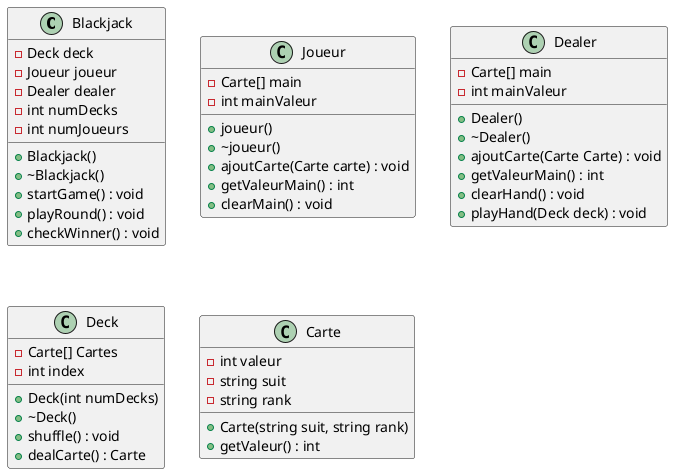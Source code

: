 @startuml Black Jack



class Blackjack {
    - Deck deck
    - Joueur joueur
    - Dealer dealer
    - int numDecks
    - int numJoueurs
    + Blackjack()
    + ~Blackjack()
    + startGame() : void
    + playRound() : void
    + checkWinner() : void
}


class Joueur {
    - Carte[] main
    - int mainValeur
    + joueur()
    + ~joueur()
    + ajoutCarte(Carte carte) : void
    + getValeurMain() : int
    + clearMain() : void
}


class Dealer {
    - Carte[] main
    - int mainValeur
    + Dealer()
    + ~Dealer()
    + ajoutCarte(Carte Carte) : void
    + getValeurMain() : int
    + clearHand() : void
    + playHand(Deck deck) : void
}


class Deck {
    - Carte[] Cartes
    - int index
    + Deck(int numDecks)
    + ~Deck()
    + shuffle() : void
    + dealCarte() : Carte
}

class Carte{
    - int valeur
    - string suit
    - string rank
    + Carte(string suit, string rank)
    + getValeur() : int
}


@enduml